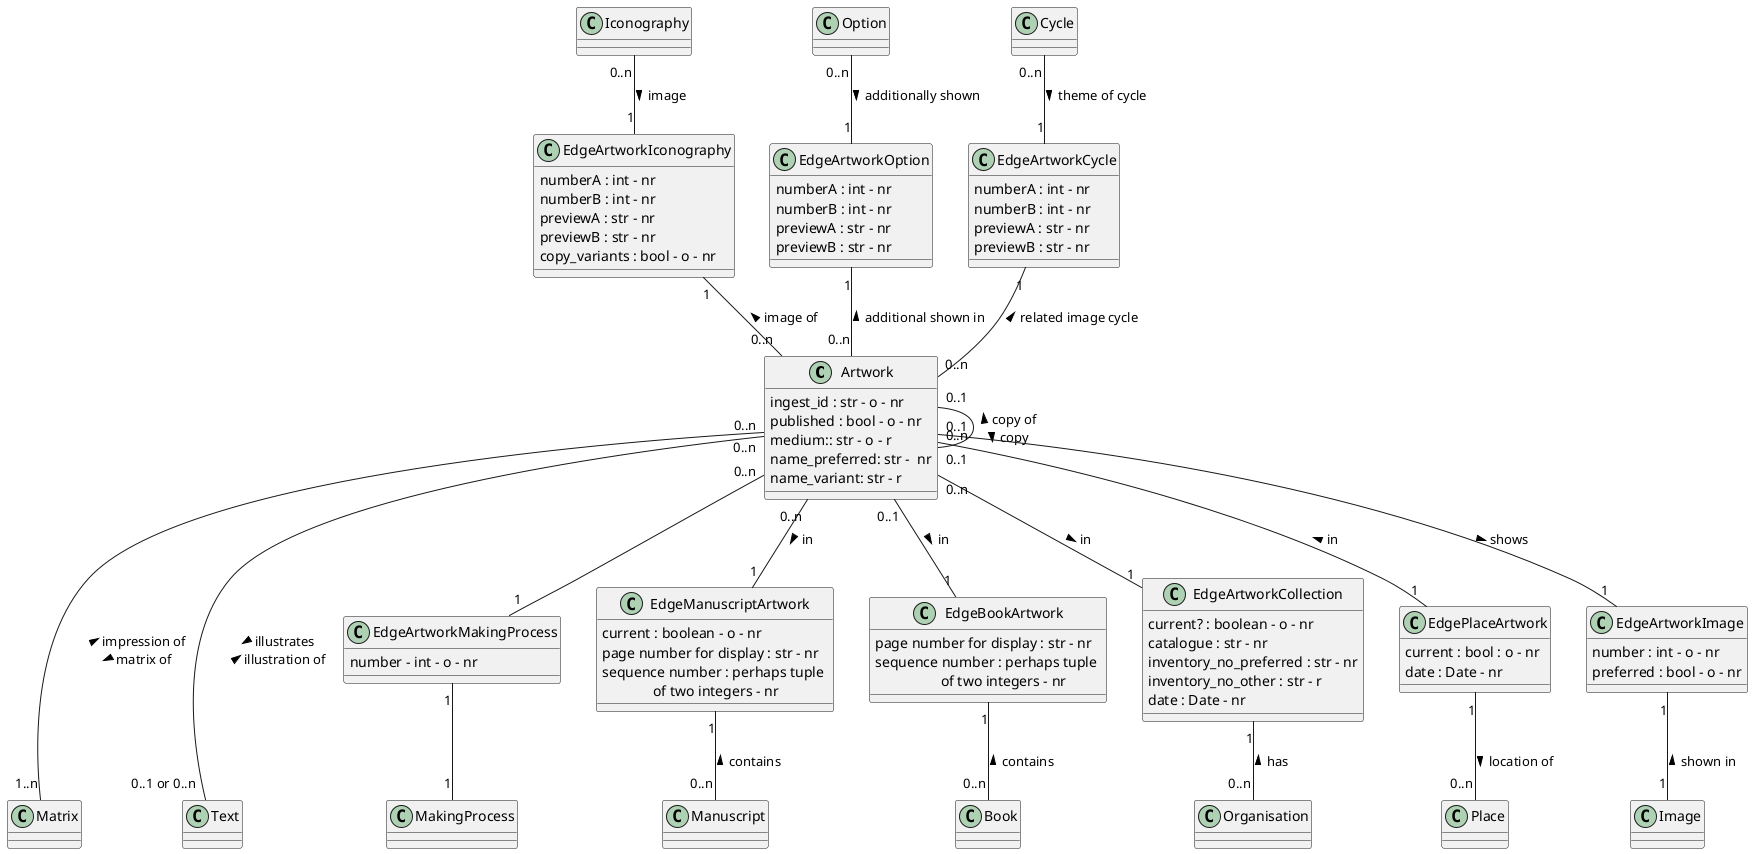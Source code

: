 @startuml
Class Artwork
Artwork : ingest_id : str - o - nr
Artwork : published : bool - o - nr
Artwork : medium:: str - o - r
Artwork : name_preferred: str -  nr 
Artwork : name_variant: str - r



class MakingProcess

class Matrix

class Manuscript

class Book

class Place

class Organisation

class Text

class Iconography

class Option

class Cycle

class Image

class EdgeArtworkMakingProcess
EdgeArtworkMakingProcess : number - int - o - nr

class EdgeManuscriptArtwork
EdgeManuscriptArtwork : current : boolean - o - nr
EdgeManuscriptArtwork : page number for display : str - nr
EdgeManuscriptArtwork : sequence number : perhaps tuple \n              of two integers - nr

class EdgeBookArtwork
EdgeBookArtwork : page number for display : str - nr
EdgeBookArtwork : sequence number : perhaps tuple \n                  of two integers - nr

class EdgeArtworkCollection
EdgeArtworkCollection : current? : boolean - o - nr
EdgeArtworkCollection : catalogue : str - nr
EdgeArtworkCollection : inventory_no_preferred : str - nr
EdgeArtworkCollection : inventory_no_other : str - r
EdgeArtworkCollection : date : Date - nr

class EdgePlaceArtwork
EdgePlaceArtwork : current : bool : o - nr
EdgePlaceArtwork : date : Date - nr

class EdgeArtworkIconography
EdgeArtworkIconography : numberA : int - nr
EdgeArtworkIconography : numberB : int - nr
EdgeArtworkIconography : previewA : str - nr
EdgeArtworkIconography : previewB : str - nr
EdgeArtworkIconography : copy_variants : bool - o - nr

class EdgeArtworkOption
EdgeArtworkOption : numberA : int - nr
EdgeArtworkOption : numberB : int - nr
EdgeArtworkOption : previewA : str - nr
EdgeArtworkOption : previewB : str - nr

class EdgeArtworkCycle
EdgeArtworkCycle : numberA : int - nr
EdgeArtworkCycle : numberB : int - nr
EdgeArtworkCycle : previewA : str - nr
EdgeArtworkCycle : previewB : str - nr

class EdgeArtworkImage
EdgeArtworkImage : number : int - o - nr
EdgeArtworkImage : preferred : bool - o - nr

Iconography "0..n" -- "1" EdgeArtworkIconography : image >
EdgeArtworkIconography "1" -- "0..n" Artwork : image of <

Option "0..n" -- "1" EdgeArtworkOption : additionally shown >
EdgeArtworkOption "1" -- "0..n" Artwork : additional shown in <

Cycle "0..n" -- "1" EdgeArtworkCycle : theme of cycle >
EdgeArtworkCycle "1" -- "0..n" Artwork : related image cycle <

Artwork "0..n" -- "1" EdgeArtworkMakingProcess
EdgeArtworkMakingProcess "1" -- "1" MakingProcess

Artwork "0..n" --- "1..n" Matrix : < impression of \n matrix of >

Artwork "0..n" -- "1" EdgePlaceArtwork : < in
EdgePlaceArtwork  "1" -- "0..n" Place :  location of  >

Artwork "0..n" -- "1" EdgeArtworkCollection : in >
EdgeArtworkCollection "1" -- "0..n" Organisation : has  <

Artwork "0..n" -- "1" EdgeManuscriptArtwork : in > 
EdgeManuscriptArtwork "1" -- "0..n" Manuscript : contains <

Artwork "0..1" -- "1" EdgeBookArtwork : in > 
EdgeBookArtwork "1" -- "0..n" Book : contains <

Artwork "0..n" --- "0..1 or 0..n" Text : > illustrates \n illustration of <

Artwork "0..1" -- "0..1" Artwork : < copy of \n copy >

Artwork "0..1" -- "1" EdgeArtworkImage : > shows 
EdgeArtworkImage "1" -- "1" Image : < shown in



@enduml

